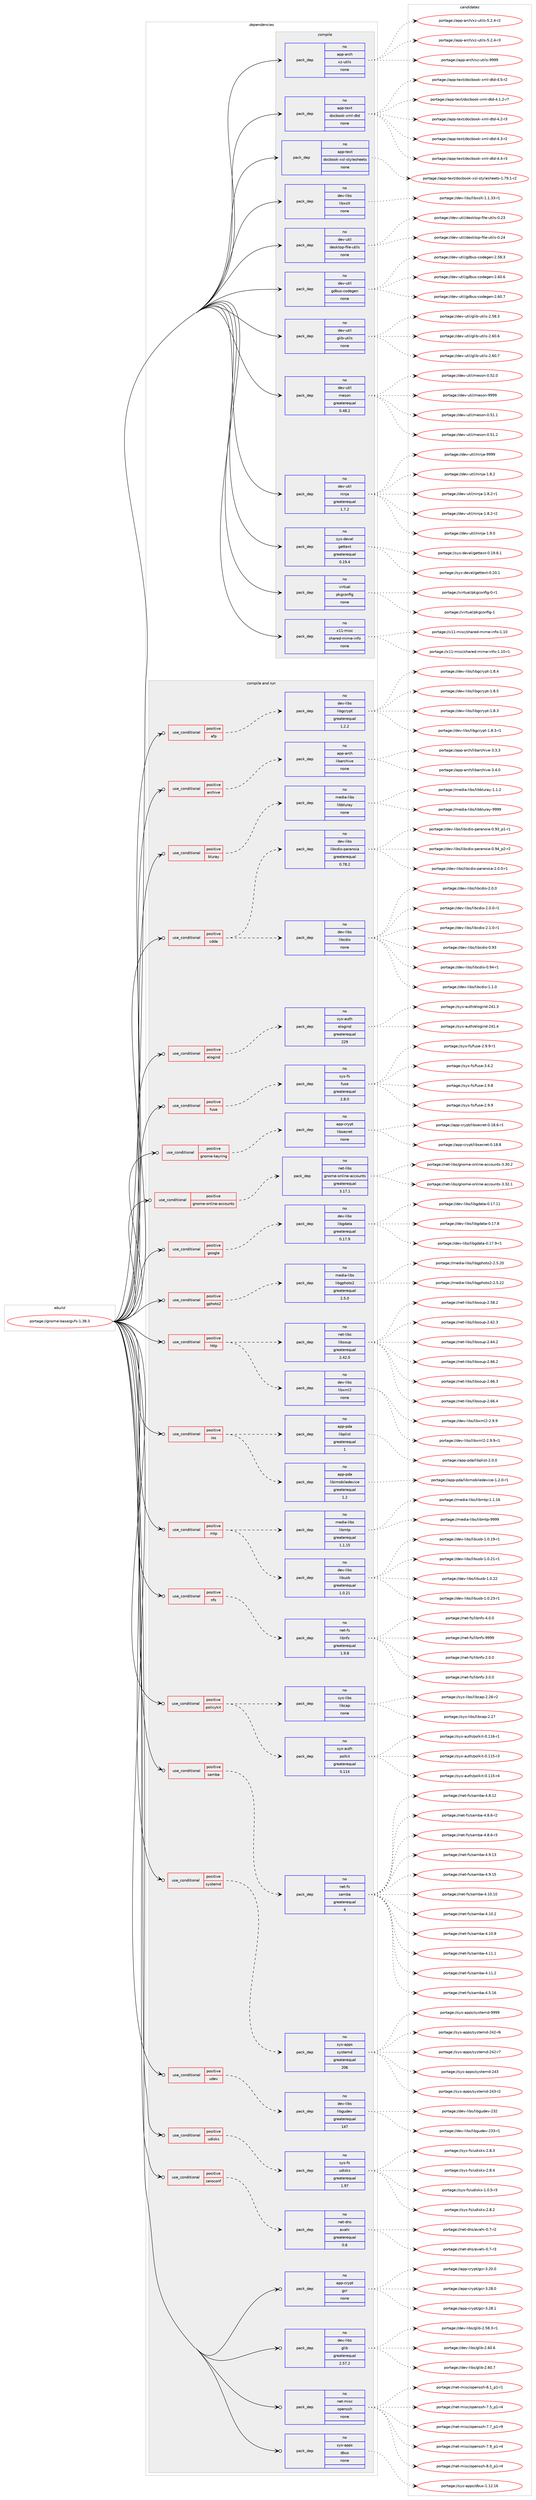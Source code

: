 digraph prolog {

# *************
# Graph options
# *************

newrank=true;
concentrate=true;
compound=true;
graph [rankdir=LR,fontname=Helvetica,fontsize=10,ranksep=1.5];#, ranksep=2.5, nodesep=0.2];
edge  [arrowhead=vee];
node  [fontname=Helvetica,fontsize=10];

# **********
# The ebuild
# **********

subgraph cluster_leftcol {
color=gray;
rank=same;
label=<<i>ebuild</i>>;
id [label="portage://gnome-base/gvfs-1.38.3", color=red, width=4, href="../gnome-base/gvfs-1.38.3.svg"];
}

# ****************
# The dependencies
# ****************

subgraph cluster_midcol {
color=gray;
label=<<i>dependencies</i>>;
subgraph cluster_compile {
fillcolor="#eeeeee";
style=filled;
label=<<i>compile</i>>;
subgraph pack201155 {
dependency279379 [label=<<TABLE BORDER="0" CELLBORDER="1" CELLSPACING="0" CELLPADDING="4" WIDTH="220"><TR><TD ROWSPAN="6" CELLPADDING="30">pack_dep</TD></TR><TR><TD WIDTH="110">no</TD></TR><TR><TD>app-arch</TD></TR><TR><TD>xz-utils</TD></TR><TR><TD>none</TD></TR><TR><TD></TD></TR></TABLE>>, shape=none, color=blue];
}
id:e -> dependency279379:w [weight=20,style="solid",arrowhead="vee"];
subgraph pack201156 {
dependency279380 [label=<<TABLE BORDER="0" CELLBORDER="1" CELLSPACING="0" CELLPADDING="4" WIDTH="220"><TR><TD ROWSPAN="6" CELLPADDING="30">pack_dep</TD></TR><TR><TD WIDTH="110">no</TD></TR><TR><TD>app-text</TD></TR><TR><TD>docbook-xml-dtd</TD></TR><TR><TD>none</TD></TR><TR><TD></TD></TR></TABLE>>, shape=none, color=blue];
}
id:e -> dependency279380:w [weight=20,style="solid",arrowhead="vee"];
subgraph pack201157 {
dependency279381 [label=<<TABLE BORDER="0" CELLBORDER="1" CELLSPACING="0" CELLPADDING="4" WIDTH="220"><TR><TD ROWSPAN="6" CELLPADDING="30">pack_dep</TD></TR><TR><TD WIDTH="110">no</TD></TR><TR><TD>app-text</TD></TR><TR><TD>docbook-xsl-stylesheets</TD></TR><TR><TD>none</TD></TR><TR><TD></TD></TR></TABLE>>, shape=none, color=blue];
}
id:e -> dependency279381:w [weight=20,style="solid",arrowhead="vee"];
subgraph pack201158 {
dependency279382 [label=<<TABLE BORDER="0" CELLBORDER="1" CELLSPACING="0" CELLPADDING="4" WIDTH="220"><TR><TD ROWSPAN="6" CELLPADDING="30">pack_dep</TD></TR><TR><TD WIDTH="110">no</TD></TR><TR><TD>dev-libs</TD></TR><TR><TD>libxslt</TD></TR><TR><TD>none</TD></TR><TR><TD></TD></TR></TABLE>>, shape=none, color=blue];
}
id:e -> dependency279382:w [weight=20,style="solid",arrowhead="vee"];
subgraph pack201159 {
dependency279383 [label=<<TABLE BORDER="0" CELLBORDER="1" CELLSPACING="0" CELLPADDING="4" WIDTH="220"><TR><TD ROWSPAN="6" CELLPADDING="30">pack_dep</TD></TR><TR><TD WIDTH="110">no</TD></TR><TR><TD>dev-util</TD></TR><TR><TD>desktop-file-utils</TD></TR><TR><TD>none</TD></TR><TR><TD></TD></TR></TABLE>>, shape=none, color=blue];
}
id:e -> dependency279383:w [weight=20,style="solid",arrowhead="vee"];
subgraph pack201160 {
dependency279384 [label=<<TABLE BORDER="0" CELLBORDER="1" CELLSPACING="0" CELLPADDING="4" WIDTH="220"><TR><TD ROWSPAN="6" CELLPADDING="30">pack_dep</TD></TR><TR><TD WIDTH="110">no</TD></TR><TR><TD>dev-util</TD></TR><TR><TD>gdbus-codegen</TD></TR><TR><TD>none</TD></TR><TR><TD></TD></TR></TABLE>>, shape=none, color=blue];
}
id:e -> dependency279384:w [weight=20,style="solid",arrowhead="vee"];
subgraph pack201161 {
dependency279385 [label=<<TABLE BORDER="0" CELLBORDER="1" CELLSPACING="0" CELLPADDING="4" WIDTH="220"><TR><TD ROWSPAN="6" CELLPADDING="30">pack_dep</TD></TR><TR><TD WIDTH="110">no</TD></TR><TR><TD>dev-util</TD></TR><TR><TD>glib-utils</TD></TR><TR><TD>none</TD></TR><TR><TD></TD></TR></TABLE>>, shape=none, color=blue];
}
id:e -> dependency279385:w [weight=20,style="solid",arrowhead="vee"];
subgraph pack201162 {
dependency279386 [label=<<TABLE BORDER="0" CELLBORDER="1" CELLSPACING="0" CELLPADDING="4" WIDTH="220"><TR><TD ROWSPAN="6" CELLPADDING="30">pack_dep</TD></TR><TR><TD WIDTH="110">no</TD></TR><TR><TD>dev-util</TD></TR><TR><TD>meson</TD></TR><TR><TD>greaterequal</TD></TR><TR><TD>0.48.2</TD></TR></TABLE>>, shape=none, color=blue];
}
id:e -> dependency279386:w [weight=20,style="solid",arrowhead="vee"];
subgraph pack201163 {
dependency279387 [label=<<TABLE BORDER="0" CELLBORDER="1" CELLSPACING="0" CELLPADDING="4" WIDTH="220"><TR><TD ROWSPAN="6" CELLPADDING="30">pack_dep</TD></TR><TR><TD WIDTH="110">no</TD></TR><TR><TD>dev-util</TD></TR><TR><TD>ninja</TD></TR><TR><TD>greaterequal</TD></TR><TR><TD>1.7.2</TD></TR></TABLE>>, shape=none, color=blue];
}
id:e -> dependency279387:w [weight=20,style="solid",arrowhead="vee"];
subgraph pack201164 {
dependency279388 [label=<<TABLE BORDER="0" CELLBORDER="1" CELLSPACING="0" CELLPADDING="4" WIDTH="220"><TR><TD ROWSPAN="6" CELLPADDING="30">pack_dep</TD></TR><TR><TD WIDTH="110">no</TD></TR><TR><TD>sys-devel</TD></TR><TR><TD>gettext</TD></TR><TR><TD>greaterequal</TD></TR><TR><TD>0.19.4</TD></TR></TABLE>>, shape=none, color=blue];
}
id:e -> dependency279388:w [weight=20,style="solid",arrowhead="vee"];
subgraph pack201165 {
dependency279389 [label=<<TABLE BORDER="0" CELLBORDER="1" CELLSPACING="0" CELLPADDING="4" WIDTH="220"><TR><TD ROWSPAN="6" CELLPADDING="30">pack_dep</TD></TR><TR><TD WIDTH="110">no</TD></TR><TR><TD>virtual</TD></TR><TR><TD>pkgconfig</TD></TR><TR><TD>none</TD></TR><TR><TD></TD></TR></TABLE>>, shape=none, color=blue];
}
id:e -> dependency279389:w [weight=20,style="solid",arrowhead="vee"];
subgraph pack201166 {
dependency279390 [label=<<TABLE BORDER="0" CELLBORDER="1" CELLSPACING="0" CELLPADDING="4" WIDTH="220"><TR><TD ROWSPAN="6" CELLPADDING="30">pack_dep</TD></TR><TR><TD WIDTH="110">no</TD></TR><TR><TD>x11-misc</TD></TR><TR><TD>shared-mime-info</TD></TR><TR><TD>none</TD></TR><TR><TD></TD></TR></TABLE>>, shape=none, color=blue];
}
id:e -> dependency279390:w [weight=20,style="solid",arrowhead="vee"];
}
subgraph cluster_compileandrun {
fillcolor="#eeeeee";
style=filled;
label=<<i>compile and run</i>>;
subgraph cond74148 {
dependency279391 [label=<<TABLE BORDER="0" CELLBORDER="1" CELLSPACING="0" CELLPADDING="4"><TR><TD ROWSPAN="3" CELLPADDING="10">use_conditional</TD></TR><TR><TD>positive</TD></TR><TR><TD>afp</TD></TR></TABLE>>, shape=none, color=red];
subgraph pack201167 {
dependency279392 [label=<<TABLE BORDER="0" CELLBORDER="1" CELLSPACING="0" CELLPADDING="4" WIDTH="220"><TR><TD ROWSPAN="6" CELLPADDING="30">pack_dep</TD></TR><TR><TD WIDTH="110">no</TD></TR><TR><TD>dev-libs</TD></TR><TR><TD>libgcrypt</TD></TR><TR><TD>greaterequal</TD></TR><TR><TD>1.2.2</TD></TR></TABLE>>, shape=none, color=blue];
}
dependency279391:e -> dependency279392:w [weight=20,style="dashed",arrowhead="vee"];
}
id:e -> dependency279391:w [weight=20,style="solid",arrowhead="odotvee"];
subgraph cond74149 {
dependency279393 [label=<<TABLE BORDER="0" CELLBORDER="1" CELLSPACING="0" CELLPADDING="4"><TR><TD ROWSPAN="3" CELLPADDING="10">use_conditional</TD></TR><TR><TD>positive</TD></TR><TR><TD>archive</TD></TR></TABLE>>, shape=none, color=red];
subgraph pack201168 {
dependency279394 [label=<<TABLE BORDER="0" CELLBORDER="1" CELLSPACING="0" CELLPADDING="4" WIDTH="220"><TR><TD ROWSPAN="6" CELLPADDING="30">pack_dep</TD></TR><TR><TD WIDTH="110">no</TD></TR><TR><TD>app-arch</TD></TR><TR><TD>libarchive</TD></TR><TR><TD>none</TD></TR><TR><TD></TD></TR></TABLE>>, shape=none, color=blue];
}
dependency279393:e -> dependency279394:w [weight=20,style="dashed",arrowhead="vee"];
}
id:e -> dependency279393:w [weight=20,style="solid",arrowhead="odotvee"];
subgraph cond74150 {
dependency279395 [label=<<TABLE BORDER="0" CELLBORDER="1" CELLSPACING="0" CELLPADDING="4"><TR><TD ROWSPAN="3" CELLPADDING="10">use_conditional</TD></TR><TR><TD>positive</TD></TR><TR><TD>bluray</TD></TR></TABLE>>, shape=none, color=red];
subgraph pack201169 {
dependency279396 [label=<<TABLE BORDER="0" CELLBORDER="1" CELLSPACING="0" CELLPADDING="4" WIDTH="220"><TR><TD ROWSPAN="6" CELLPADDING="30">pack_dep</TD></TR><TR><TD WIDTH="110">no</TD></TR><TR><TD>media-libs</TD></TR><TR><TD>libbluray</TD></TR><TR><TD>none</TD></TR><TR><TD></TD></TR></TABLE>>, shape=none, color=blue];
}
dependency279395:e -> dependency279396:w [weight=20,style="dashed",arrowhead="vee"];
}
id:e -> dependency279395:w [weight=20,style="solid",arrowhead="odotvee"];
subgraph cond74151 {
dependency279397 [label=<<TABLE BORDER="0" CELLBORDER="1" CELLSPACING="0" CELLPADDING="4"><TR><TD ROWSPAN="3" CELLPADDING="10">use_conditional</TD></TR><TR><TD>positive</TD></TR><TR><TD>cdda</TD></TR></TABLE>>, shape=none, color=red];
subgraph pack201170 {
dependency279398 [label=<<TABLE BORDER="0" CELLBORDER="1" CELLSPACING="0" CELLPADDING="4" WIDTH="220"><TR><TD ROWSPAN="6" CELLPADDING="30">pack_dep</TD></TR><TR><TD WIDTH="110">no</TD></TR><TR><TD>dev-libs</TD></TR><TR><TD>libcdio</TD></TR><TR><TD>none</TD></TR><TR><TD></TD></TR></TABLE>>, shape=none, color=blue];
}
dependency279397:e -> dependency279398:w [weight=20,style="dashed",arrowhead="vee"];
subgraph pack201171 {
dependency279399 [label=<<TABLE BORDER="0" CELLBORDER="1" CELLSPACING="0" CELLPADDING="4" WIDTH="220"><TR><TD ROWSPAN="6" CELLPADDING="30">pack_dep</TD></TR><TR><TD WIDTH="110">no</TD></TR><TR><TD>dev-libs</TD></TR><TR><TD>libcdio-paranoia</TD></TR><TR><TD>greaterequal</TD></TR><TR><TD>0.78.2</TD></TR></TABLE>>, shape=none, color=blue];
}
dependency279397:e -> dependency279399:w [weight=20,style="dashed",arrowhead="vee"];
}
id:e -> dependency279397:w [weight=20,style="solid",arrowhead="odotvee"];
subgraph cond74152 {
dependency279400 [label=<<TABLE BORDER="0" CELLBORDER="1" CELLSPACING="0" CELLPADDING="4"><TR><TD ROWSPAN="3" CELLPADDING="10">use_conditional</TD></TR><TR><TD>positive</TD></TR><TR><TD>elogind</TD></TR></TABLE>>, shape=none, color=red];
subgraph pack201172 {
dependency279401 [label=<<TABLE BORDER="0" CELLBORDER="1" CELLSPACING="0" CELLPADDING="4" WIDTH="220"><TR><TD ROWSPAN="6" CELLPADDING="30">pack_dep</TD></TR><TR><TD WIDTH="110">no</TD></TR><TR><TD>sys-auth</TD></TR><TR><TD>elogind</TD></TR><TR><TD>greaterequal</TD></TR><TR><TD>229</TD></TR></TABLE>>, shape=none, color=blue];
}
dependency279400:e -> dependency279401:w [weight=20,style="dashed",arrowhead="vee"];
}
id:e -> dependency279400:w [weight=20,style="solid",arrowhead="odotvee"];
subgraph cond74153 {
dependency279402 [label=<<TABLE BORDER="0" CELLBORDER="1" CELLSPACING="0" CELLPADDING="4"><TR><TD ROWSPAN="3" CELLPADDING="10">use_conditional</TD></TR><TR><TD>positive</TD></TR><TR><TD>fuse</TD></TR></TABLE>>, shape=none, color=red];
subgraph pack201173 {
dependency279403 [label=<<TABLE BORDER="0" CELLBORDER="1" CELLSPACING="0" CELLPADDING="4" WIDTH="220"><TR><TD ROWSPAN="6" CELLPADDING="30">pack_dep</TD></TR><TR><TD WIDTH="110">no</TD></TR><TR><TD>sys-fs</TD></TR><TR><TD>fuse</TD></TR><TR><TD>greaterequal</TD></TR><TR><TD>2.8.0</TD></TR></TABLE>>, shape=none, color=blue];
}
dependency279402:e -> dependency279403:w [weight=20,style="dashed",arrowhead="vee"];
}
id:e -> dependency279402:w [weight=20,style="solid",arrowhead="odotvee"];
subgraph cond74154 {
dependency279404 [label=<<TABLE BORDER="0" CELLBORDER="1" CELLSPACING="0" CELLPADDING="4"><TR><TD ROWSPAN="3" CELLPADDING="10">use_conditional</TD></TR><TR><TD>positive</TD></TR><TR><TD>gnome-keyring</TD></TR></TABLE>>, shape=none, color=red];
subgraph pack201174 {
dependency279405 [label=<<TABLE BORDER="0" CELLBORDER="1" CELLSPACING="0" CELLPADDING="4" WIDTH="220"><TR><TD ROWSPAN="6" CELLPADDING="30">pack_dep</TD></TR><TR><TD WIDTH="110">no</TD></TR><TR><TD>app-crypt</TD></TR><TR><TD>libsecret</TD></TR><TR><TD>none</TD></TR><TR><TD></TD></TR></TABLE>>, shape=none, color=blue];
}
dependency279404:e -> dependency279405:w [weight=20,style="dashed",arrowhead="vee"];
}
id:e -> dependency279404:w [weight=20,style="solid",arrowhead="odotvee"];
subgraph cond74155 {
dependency279406 [label=<<TABLE BORDER="0" CELLBORDER="1" CELLSPACING="0" CELLPADDING="4"><TR><TD ROWSPAN="3" CELLPADDING="10">use_conditional</TD></TR><TR><TD>positive</TD></TR><TR><TD>gnome-online-accounts</TD></TR></TABLE>>, shape=none, color=red];
subgraph pack201175 {
dependency279407 [label=<<TABLE BORDER="0" CELLBORDER="1" CELLSPACING="0" CELLPADDING="4" WIDTH="220"><TR><TD ROWSPAN="6" CELLPADDING="30">pack_dep</TD></TR><TR><TD WIDTH="110">no</TD></TR><TR><TD>net-libs</TD></TR><TR><TD>gnome-online-accounts</TD></TR><TR><TD>greaterequal</TD></TR><TR><TD>3.17.1</TD></TR></TABLE>>, shape=none, color=blue];
}
dependency279406:e -> dependency279407:w [weight=20,style="dashed",arrowhead="vee"];
}
id:e -> dependency279406:w [weight=20,style="solid",arrowhead="odotvee"];
subgraph cond74156 {
dependency279408 [label=<<TABLE BORDER="0" CELLBORDER="1" CELLSPACING="0" CELLPADDING="4"><TR><TD ROWSPAN="3" CELLPADDING="10">use_conditional</TD></TR><TR><TD>positive</TD></TR><TR><TD>google</TD></TR></TABLE>>, shape=none, color=red];
subgraph pack201176 {
dependency279409 [label=<<TABLE BORDER="0" CELLBORDER="1" CELLSPACING="0" CELLPADDING="4" WIDTH="220"><TR><TD ROWSPAN="6" CELLPADDING="30">pack_dep</TD></TR><TR><TD WIDTH="110">no</TD></TR><TR><TD>dev-libs</TD></TR><TR><TD>libgdata</TD></TR><TR><TD>greaterequal</TD></TR><TR><TD>0.17.9</TD></TR></TABLE>>, shape=none, color=blue];
}
dependency279408:e -> dependency279409:w [weight=20,style="dashed",arrowhead="vee"];
}
id:e -> dependency279408:w [weight=20,style="solid",arrowhead="odotvee"];
subgraph cond74157 {
dependency279410 [label=<<TABLE BORDER="0" CELLBORDER="1" CELLSPACING="0" CELLPADDING="4"><TR><TD ROWSPAN="3" CELLPADDING="10">use_conditional</TD></TR><TR><TD>positive</TD></TR><TR><TD>gphoto2</TD></TR></TABLE>>, shape=none, color=red];
subgraph pack201177 {
dependency279411 [label=<<TABLE BORDER="0" CELLBORDER="1" CELLSPACING="0" CELLPADDING="4" WIDTH="220"><TR><TD ROWSPAN="6" CELLPADDING="30">pack_dep</TD></TR><TR><TD WIDTH="110">no</TD></TR><TR><TD>media-libs</TD></TR><TR><TD>libgphoto2</TD></TR><TR><TD>greaterequal</TD></TR><TR><TD>2.5.0</TD></TR></TABLE>>, shape=none, color=blue];
}
dependency279410:e -> dependency279411:w [weight=20,style="dashed",arrowhead="vee"];
}
id:e -> dependency279410:w [weight=20,style="solid",arrowhead="odotvee"];
subgraph cond74158 {
dependency279412 [label=<<TABLE BORDER="0" CELLBORDER="1" CELLSPACING="0" CELLPADDING="4"><TR><TD ROWSPAN="3" CELLPADDING="10">use_conditional</TD></TR><TR><TD>positive</TD></TR><TR><TD>http</TD></TR></TABLE>>, shape=none, color=red];
subgraph pack201178 {
dependency279413 [label=<<TABLE BORDER="0" CELLBORDER="1" CELLSPACING="0" CELLPADDING="4" WIDTH="220"><TR><TD ROWSPAN="6" CELLPADDING="30">pack_dep</TD></TR><TR><TD WIDTH="110">no</TD></TR><TR><TD>dev-libs</TD></TR><TR><TD>libxml2</TD></TR><TR><TD>none</TD></TR><TR><TD></TD></TR></TABLE>>, shape=none, color=blue];
}
dependency279412:e -> dependency279413:w [weight=20,style="dashed",arrowhead="vee"];
subgraph pack201179 {
dependency279414 [label=<<TABLE BORDER="0" CELLBORDER="1" CELLSPACING="0" CELLPADDING="4" WIDTH="220"><TR><TD ROWSPAN="6" CELLPADDING="30">pack_dep</TD></TR><TR><TD WIDTH="110">no</TD></TR><TR><TD>net-libs</TD></TR><TR><TD>libsoup</TD></TR><TR><TD>greaterequal</TD></TR><TR><TD>2.42.0</TD></TR></TABLE>>, shape=none, color=blue];
}
dependency279412:e -> dependency279414:w [weight=20,style="dashed",arrowhead="vee"];
}
id:e -> dependency279412:w [weight=20,style="solid",arrowhead="odotvee"];
subgraph cond74159 {
dependency279415 [label=<<TABLE BORDER="0" CELLBORDER="1" CELLSPACING="0" CELLPADDING="4"><TR><TD ROWSPAN="3" CELLPADDING="10">use_conditional</TD></TR><TR><TD>positive</TD></TR><TR><TD>ios</TD></TR></TABLE>>, shape=none, color=red];
subgraph pack201180 {
dependency279416 [label=<<TABLE BORDER="0" CELLBORDER="1" CELLSPACING="0" CELLPADDING="4" WIDTH="220"><TR><TD ROWSPAN="6" CELLPADDING="30">pack_dep</TD></TR><TR><TD WIDTH="110">no</TD></TR><TR><TD>app-pda</TD></TR><TR><TD>libimobiledevice</TD></TR><TR><TD>greaterequal</TD></TR><TR><TD>1.2</TD></TR></TABLE>>, shape=none, color=blue];
}
dependency279415:e -> dependency279416:w [weight=20,style="dashed",arrowhead="vee"];
subgraph pack201181 {
dependency279417 [label=<<TABLE BORDER="0" CELLBORDER="1" CELLSPACING="0" CELLPADDING="4" WIDTH="220"><TR><TD ROWSPAN="6" CELLPADDING="30">pack_dep</TD></TR><TR><TD WIDTH="110">no</TD></TR><TR><TD>app-pda</TD></TR><TR><TD>libplist</TD></TR><TR><TD>greaterequal</TD></TR><TR><TD>1</TD></TR></TABLE>>, shape=none, color=blue];
}
dependency279415:e -> dependency279417:w [weight=20,style="dashed",arrowhead="vee"];
}
id:e -> dependency279415:w [weight=20,style="solid",arrowhead="odotvee"];
subgraph cond74160 {
dependency279418 [label=<<TABLE BORDER="0" CELLBORDER="1" CELLSPACING="0" CELLPADDING="4"><TR><TD ROWSPAN="3" CELLPADDING="10">use_conditional</TD></TR><TR><TD>positive</TD></TR><TR><TD>mtp</TD></TR></TABLE>>, shape=none, color=red];
subgraph pack201182 {
dependency279419 [label=<<TABLE BORDER="0" CELLBORDER="1" CELLSPACING="0" CELLPADDING="4" WIDTH="220"><TR><TD ROWSPAN="6" CELLPADDING="30">pack_dep</TD></TR><TR><TD WIDTH="110">no</TD></TR><TR><TD>dev-libs</TD></TR><TR><TD>libusb</TD></TR><TR><TD>greaterequal</TD></TR><TR><TD>1.0.21</TD></TR></TABLE>>, shape=none, color=blue];
}
dependency279418:e -> dependency279419:w [weight=20,style="dashed",arrowhead="vee"];
subgraph pack201183 {
dependency279420 [label=<<TABLE BORDER="0" CELLBORDER="1" CELLSPACING="0" CELLPADDING="4" WIDTH="220"><TR><TD ROWSPAN="6" CELLPADDING="30">pack_dep</TD></TR><TR><TD WIDTH="110">no</TD></TR><TR><TD>media-libs</TD></TR><TR><TD>libmtp</TD></TR><TR><TD>greaterequal</TD></TR><TR><TD>1.1.15</TD></TR></TABLE>>, shape=none, color=blue];
}
dependency279418:e -> dependency279420:w [weight=20,style="dashed",arrowhead="vee"];
}
id:e -> dependency279418:w [weight=20,style="solid",arrowhead="odotvee"];
subgraph cond74161 {
dependency279421 [label=<<TABLE BORDER="0" CELLBORDER="1" CELLSPACING="0" CELLPADDING="4"><TR><TD ROWSPAN="3" CELLPADDING="10">use_conditional</TD></TR><TR><TD>positive</TD></TR><TR><TD>nfs</TD></TR></TABLE>>, shape=none, color=red];
subgraph pack201184 {
dependency279422 [label=<<TABLE BORDER="0" CELLBORDER="1" CELLSPACING="0" CELLPADDING="4" WIDTH="220"><TR><TD ROWSPAN="6" CELLPADDING="30">pack_dep</TD></TR><TR><TD WIDTH="110">no</TD></TR><TR><TD>net-fs</TD></TR><TR><TD>libnfs</TD></TR><TR><TD>greaterequal</TD></TR><TR><TD>1.9.8</TD></TR></TABLE>>, shape=none, color=blue];
}
dependency279421:e -> dependency279422:w [weight=20,style="dashed",arrowhead="vee"];
}
id:e -> dependency279421:w [weight=20,style="solid",arrowhead="odotvee"];
subgraph cond74162 {
dependency279423 [label=<<TABLE BORDER="0" CELLBORDER="1" CELLSPACING="0" CELLPADDING="4"><TR><TD ROWSPAN="3" CELLPADDING="10">use_conditional</TD></TR><TR><TD>positive</TD></TR><TR><TD>policykit</TD></TR></TABLE>>, shape=none, color=red];
subgraph pack201185 {
dependency279424 [label=<<TABLE BORDER="0" CELLBORDER="1" CELLSPACING="0" CELLPADDING="4" WIDTH="220"><TR><TD ROWSPAN="6" CELLPADDING="30">pack_dep</TD></TR><TR><TD WIDTH="110">no</TD></TR><TR><TD>sys-auth</TD></TR><TR><TD>polkit</TD></TR><TR><TD>greaterequal</TD></TR><TR><TD>0.114</TD></TR></TABLE>>, shape=none, color=blue];
}
dependency279423:e -> dependency279424:w [weight=20,style="dashed",arrowhead="vee"];
subgraph pack201186 {
dependency279425 [label=<<TABLE BORDER="0" CELLBORDER="1" CELLSPACING="0" CELLPADDING="4" WIDTH="220"><TR><TD ROWSPAN="6" CELLPADDING="30">pack_dep</TD></TR><TR><TD WIDTH="110">no</TD></TR><TR><TD>sys-libs</TD></TR><TR><TD>libcap</TD></TR><TR><TD>none</TD></TR><TR><TD></TD></TR></TABLE>>, shape=none, color=blue];
}
dependency279423:e -> dependency279425:w [weight=20,style="dashed",arrowhead="vee"];
}
id:e -> dependency279423:w [weight=20,style="solid",arrowhead="odotvee"];
subgraph cond74163 {
dependency279426 [label=<<TABLE BORDER="0" CELLBORDER="1" CELLSPACING="0" CELLPADDING="4"><TR><TD ROWSPAN="3" CELLPADDING="10">use_conditional</TD></TR><TR><TD>positive</TD></TR><TR><TD>samba</TD></TR></TABLE>>, shape=none, color=red];
subgraph pack201187 {
dependency279427 [label=<<TABLE BORDER="0" CELLBORDER="1" CELLSPACING="0" CELLPADDING="4" WIDTH="220"><TR><TD ROWSPAN="6" CELLPADDING="30">pack_dep</TD></TR><TR><TD WIDTH="110">no</TD></TR><TR><TD>net-fs</TD></TR><TR><TD>samba</TD></TR><TR><TD>greaterequal</TD></TR><TR><TD>4</TD></TR></TABLE>>, shape=none, color=blue];
}
dependency279426:e -> dependency279427:w [weight=20,style="dashed",arrowhead="vee"];
}
id:e -> dependency279426:w [weight=20,style="solid",arrowhead="odotvee"];
subgraph cond74164 {
dependency279428 [label=<<TABLE BORDER="0" CELLBORDER="1" CELLSPACING="0" CELLPADDING="4"><TR><TD ROWSPAN="3" CELLPADDING="10">use_conditional</TD></TR><TR><TD>positive</TD></TR><TR><TD>systemd</TD></TR></TABLE>>, shape=none, color=red];
subgraph pack201188 {
dependency279429 [label=<<TABLE BORDER="0" CELLBORDER="1" CELLSPACING="0" CELLPADDING="4" WIDTH="220"><TR><TD ROWSPAN="6" CELLPADDING="30">pack_dep</TD></TR><TR><TD WIDTH="110">no</TD></TR><TR><TD>sys-apps</TD></TR><TR><TD>systemd</TD></TR><TR><TD>greaterequal</TD></TR><TR><TD>206</TD></TR></TABLE>>, shape=none, color=blue];
}
dependency279428:e -> dependency279429:w [weight=20,style="dashed",arrowhead="vee"];
}
id:e -> dependency279428:w [weight=20,style="solid",arrowhead="odotvee"];
subgraph cond74165 {
dependency279430 [label=<<TABLE BORDER="0" CELLBORDER="1" CELLSPACING="0" CELLPADDING="4"><TR><TD ROWSPAN="3" CELLPADDING="10">use_conditional</TD></TR><TR><TD>positive</TD></TR><TR><TD>udev</TD></TR></TABLE>>, shape=none, color=red];
subgraph pack201189 {
dependency279431 [label=<<TABLE BORDER="0" CELLBORDER="1" CELLSPACING="0" CELLPADDING="4" WIDTH="220"><TR><TD ROWSPAN="6" CELLPADDING="30">pack_dep</TD></TR><TR><TD WIDTH="110">no</TD></TR><TR><TD>dev-libs</TD></TR><TR><TD>libgudev</TD></TR><TR><TD>greaterequal</TD></TR><TR><TD>147</TD></TR></TABLE>>, shape=none, color=blue];
}
dependency279430:e -> dependency279431:w [weight=20,style="dashed",arrowhead="vee"];
}
id:e -> dependency279430:w [weight=20,style="solid",arrowhead="odotvee"];
subgraph cond74166 {
dependency279432 [label=<<TABLE BORDER="0" CELLBORDER="1" CELLSPACING="0" CELLPADDING="4"><TR><TD ROWSPAN="3" CELLPADDING="10">use_conditional</TD></TR><TR><TD>positive</TD></TR><TR><TD>udisks</TD></TR></TABLE>>, shape=none, color=red];
subgraph pack201190 {
dependency279433 [label=<<TABLE BORDER="0" CELLBORDER="1" CELLSPACING="0" CELLPADDING="4" WIDTH="220"><TR><TD ROWSPAN="6" CELLPADDING="30">pack_dep</TD></TR><TR><TD WIDTH="110">no</TD></TR><TR><TD>sys-fs</TD></TR><TR><TD>udisks</TD></TR><TR><TD>greaterequal</TD></TR><TR><TD>1.97</TD></TR></TABLE>>, shape=none, color=blue];
}
dependency279432:e -> dependency279433:w [weight=20,style="dashed",arrowhead="vee"];
}
id:e -> dependency279432:w [weight=20,style="solid",arrowhead="odotvee"];
subgraph cond74167 {
dependency279434 [label=<<TABLE BORDER="0" CELLBORDER="1" CELLSPACING="0" CELLPADDING="4"><TR><TD ROWSPAN="3" CELLPADDING="10">use_conditional</TD></TR><TR><TD>positive</TD></TR><TR><TD>zeroconf</TD></TR></TABLE>>, shape=none, color=red];
subgraph pack201191 {
dependency279435 [label=<<TABLE BORDER="0" CELLBORDER="1" CELLSPACING="0" CELLPADDING="4" WIDTH="220"><TR><TD ROWSPAN="6" CELLPADDING="30">pack_dep</TD></TR><TR><TD WIDTH="110">no</TD></TR><TR><TD>net-dns</TD></TR><TR><TD>avahi</TD></TR><TR><TD>greaterequal</TD></TR><TR><TD>0.6</TD></TR></TABLE>>, shape=none, color=blue];
}
dependency279434:e -> dependency279435:w [weight=20,style="dashed",arrowhead="vee"];
}
id:e -> dependency279434:w [weight=20,style="solid",arrowhead="odotvee"];
subgraph pack201192 {
dependency279436 [label=<<TABLE BORDER="0" CELLBORDER="1" CELLSPACING="0" CELLPADDING="4" WIDTH="220"><TR><TD ROWSPAN="6" CELLPADDING="30">pack_dep</TD></TR><TR><TD WIDTH="110">no</TD></TR><TR><TD>app-crypt</TD></TR><TR><TD>gcr</TD></TR><TR><TD>none</TD></TR><TR><TD></TD></TR></TABLE>>, shape=none, color=blue];
}
id:e -> dependency279436:w [weight=20,style="solid",arrowhead="odotvee"];
subgraph pack201193 {
dependency279437 [label=<<TABLE BORDER="0" CELLBORDER="1" CELLSPACING="0" CELLPADDING="4" WIDTH="220"><TR><TD ROWSPAN="6" CELLPADDING="30">pack_dep</TD></TR><TR><TD WIDTH="110">no</TD></TR><TR><TD>dev-libs</TD></TR><TR><TD>glib</TD></TR><TR><TD>greaterequal</TD></TR><TR><TD>2.57.2</TD></TR></TABLE>>, shape=none, color=blue];
}
id:e -> dependency279437:w [weight=20,style="solid",arrowhead="odotvee"];
subgraph pack201194 {
dependency279438 [label=<<TABLE BORDER="0" CELLBORDER="1" CELLSPACING="0" CELLPADDING="4" WIDTH="220"><TR><TD ROWSPAN="6" CELLPADDING="30">pack_dep</TD></TR><TR><TD WIDTH="110">no</TD></TR><TR><TD>net-misc</TD></TR><TR><TD>openssh</TD></TR><TR><TD>none</TD></TR><TR><TD></TD></TR></TABLE>>, shape=none, color=blue];
}
id:e -> dependency279438:w [weight=20,style="solid",arrowhead="odotvee"];
subgraph pack201195 {
dependency279439 [label=<<TABLE BORDER="0" CELLBORDER="1" CELLSPACING="0" CELLPADDING="4" WIDTH="220"><TR><TD ROWSPAN="6" CELLPADDING="30">pack_dep</TD></TR><TR><TD WIDTH="110">no</TD></TR><TR><TD>sys-apps</TD></TR><TR><TD>dbus</TD></TR><TR><TD>none</TD></TR><TR><TD></TD></TR></TABLE>>, shape=none, color=blue];
}
id:e -> dependency279439:w [weight=20,style="solid",arrowhead="odotvee"];
}
subgraph cluster_run {
fillcolor="#eeeeee";
style=filled;
label=<<i>run</i>>;
}
}

# **************
# The candidates
# **************

subgraph cluster_choices {
rank=same;
color=gray;
label=<<i>candidates</i>>;

subgraph choice201155 {
color=black;
nodesep=1;
choiceportage9711211245971149910447120122451171161051081154553465046524511450 [label="portage://app-arch/xz-utils-5.2.4-r2", color=red, width=4,href="../app-arch/xz-utils-5.2.4-r2.svg"];
choiceportage9711211245971149910447120122451171161051081154553465046524511451 [label="portage://app-arch/xz-utils-5.2.4-r3", color=red, width=4,href="../app-arch/xz-utils-5.2.4-r3.svg"];
choiceportage9711211245971149910447120122451171161051081154557575757 [label="portage://app-arch/xz-utils-9999", color=red, width=4,href="../app-arch/xz-utils-9999.svg"];
dependency279379:e -> choiceportage9711211245971149910447120122451171161051081154553465046524511450:w [style=dotted,weight="100"];
dependency279379:e -> choiceportage9711211245971149910447120122451171161051081154553465046524511451:w [style=dotted,weight="100"];
dependency279379:e -> choiceportage9711211245971149910447120122451171161051081154557575757:w [style=dotted,weight="100"];
}
subgraph choice201156 {
color=black;
nodesep=1;
choiceportage971121124511610112011647100111999811111110745120109108451001161004552464946504511455 [label="portage://app-text/docbook-xml-dtd-4.1.2-r7", color=red, width=4,href="../app-text/docbook-xml-dtd-4.1.2-r7.svg"];
choiceportage97112112451161011201164710011199981111111074512010910845100116100455246504511451 [label="portage://app-text/docbook-xml-dtd-4.2-r3", color=red, width=4,href="../app-text/docbook-xml-dtd-4.2-r3.svg"];
choiceportage97112112451161011201164710011199981111111074512010910845100116100455246514511450 [label="portage://app-text/docbook-xml-dtd-4.3-r2", color=red, width=4,href="../app-text/docbook-xml-dtd-4.3-r2.svg"];
choiceportage97112112451161011201164710011199981111111074512010910845100116100455246524511451 [label="portage://app-text/docbook-xml-dtd-4.4-r3", color=red, width=4,href="../app-text/docbook-xml-dtd-4.4-r3.svg"];
choiceportage97112112451161011201164710011199981111111074512010910845100116100455246534511450 [label="portage://app-text/docbook-xml-dtd-4.5-r2", color=red, width=4,href="../app-text/docbook-xml-dtd-4.5-r2.svg"];
dependency279380:e -> choiceportage971121124511610112011647100111999811111110745120109108451001161004552464946504511455:w [style=dotted,weight="100"];
dependency279380:e -> choiceportage97112112451161011201164710011199981111111074512010910845100116100455246504511451:w [style=dotted,weight="100"];
dependency279380:e -> choiceportage97112112451161011201164710011199981111111074512010910845100116100455246514511450:w [style=dotted,weight="100"];
dependency279380:e -> choiceportage97112112451161011201164710011199981111111074512010910845100116100455246524511451:w [style=dotted,weight="100"];
dependency279380:e -> choiceportage97112112451161011201164710011199981111111074512010910845100116100455246534511450:w [style=dotted,weight="100"];
}
subgraph choice201157 {
color=black;
nodesep=1;
choiceportage97112112451161011201164710011199981111111074512011510845115116121108101115104101101116115454946555746494511450 [label="portage://app-text/docbook-xsl-stylesheets-1.79.1-r2", color=red, width=4,href="../app-text/docbook-xsl-stylesheets-1.79.1-r2.svg"];
dependency279381:e -> choiceportage97112112451161011201164710011199981111111074512011510845115116121108101115104101101116115454946555746494511450:w [style=dotted,weight="100"];
}
subgraph choice201158 {
color=black;
nodesep=1;
choiceportage10010111845108105981154710810598120115108116454946494651514511449 [label="portage://dev-libs/libxslt-1.1.33-r1", color=red, width=4,href="../dev-libs/libxslt-1.1.33-r1.svg"];
dependency279382:e -> choiceportage10010111845108105981154710810598120115108116454946494651514511449:w [style=dotted,weight="100"];
}
subgraph choice201159 {
color=black;
nodesep=1;
choiceportage100101118451171161051084710010111510711611111245102105108101451171161051081154548465051 [label="portage://dev-util/desktop-file-utils-0.23", color=red, width=4,href="../dev-util/desktop-file-utils-0.23.svg"];
choiceportage100101118451171161051084710010111510711611111245102105108101451171161051081154548465052 [label="portage://dev-util/desktop-file-utils-0.24", color=red, width=4,href="../dev-util/desktop-file-utils-0.24.svg"];
dependency279383:e -> choiceportage100101118451171161051084710010111510711611111245102105108101451171161051081154548465051:w [style=dotted,weight="100"];
dependency279383:e -> choiceportage100101118451171161051084710010111510711611111245102105108101451171161051081154548465052:w [style=dotted,weight="100"];
}
subgraph choice201160 {
color=black;
nodesep=1;
choiceportage100101118451171161051084710310098117115459911110010110310111045504653564651 [label="portage://dev-util/gdbus-codegen-2.58.3", color=red, width=4,href="../dev-util/gdbus-codegen-2.58.3.svg"];
choiceportage100101118451171161051084710310098117115459911110010110310111045504654484654 [label="portage://dev-util/gdbus-codegen-2.60.6", color=red, width=4,href="../dev-util/gdbus-codegen-2.60.6.svg"];
choiceportage100101118451171161051084710310098117115459911110010110310111045504654484655 [label="portage://dev-util/gdbus-codegen-2.60.7", color=red, width=4,href="../dev-util/gdbus-codegen-2.60.7.svg"];
dependency279384:e -> choiceportage100101118451171161051084710310098117115459911110010110310111045504653564651:w [style=dotted,weight="100"];
dependency279384:e -> choiceportage100101118451171161051084710310098117115459911110010110310111045504654484654:w [style=dotted,weight="100"];
dependency279384:e -> choiceportage100101118451171161051084710310098117115459911110010110310111045504654484655:w [style=dotted,weight="100"];
}
subgraph choice201161 {
color=black;
nodesep=1;
choiceportage1001011184511711610510847103108105984511711610510811545504653564651 [label="portage://dev-util/glib-utils-2.58.3", color=red, width=4,href="../dev-util/glib-utils-2.58.3.svg"];
choiceportage1001011184511711610510847103108105984511711610510811545504654484654 [label="portage://dev-util/glib-utils-2.60.6", color=red, width=4,href="../dev-util/glib-utils-2.60.6.svg"];
choiceportage1001011184511711610510847103108105984511711610510811545504654484655 [label="portage://dev-util/glib-utils-2.60.7", color=red, width=4,href="../dev-util/glib-utils-2.60.7.svg"];
dependency279385:e -> choiceportage1001011184511711610510847103108105984511711610510811545504653564651:w [style=dotted,weight="100"];
dependency279385:e -> choiceportage1001011184511711610510847103108105984511711610510811545504654484654:w [style=dotted,weight="100"];
dependency279385:e -> choiceportage1001011184511711610510847103108105984511711610510811545504654484655:w [style=dotted,weight="100"];
}
subgraph choice201162 {
color=black;
nodesep=1;
choiceportage100101118451171161051084710910111511111045484653494649 [label="portage://dev-util/meson-0.51.1", color=red, width=4,href="../dev-util/meson-0.51.1.svg"];
choiceportage100101118451171161051084710910111511111045484653494650 [label="portage://dev-util/meson-0.51.2", color=red, width=4,href="../dev-util/meson-0.51.2.svg"];
choiceportage100101118451171161051084710910111511111045484653504648 [label="portage://dev-util/meson-0.52.0", color=red, width=4,href="../dev-util/meson-0.52.0.svg"];
choiceportage10010111845117116105108471091011151111104557575757 [label="portage://dev-util/meson-9999", color=red, width=4,href="../dev-util/meson-9999.svg"];
dependency279386:e -> choiceportage100101118451171161051084710910111511111045484653494649:w [style=dotted,weight="100"];
dependency279386:e -> choiceportage100101118451171161051084710910111511111045484653494650:w [style=dotted,weight="100"];
dependency279386:e -> choiceportage100101118451171161051084710910111511111045484653504648:w [style=dotted,weight="100"];
dependency279386:e -> choiceportage10010111845117116105108471091011151111104557575757:w [style=dotted,weight="100"];
}
subgraph choice201163 {
color=black;
nodesep=1;
choiceportage100101118451171161051084711010511010697454946564650 [label="portage://dev-util/ninja-1.8.2", color=red, width=4,href="../dev-util/ninja-1.8.2.svg"];
choiceportage1001011184511711610510847110105110106974549465646504511449 [label="portage://dev-util/ninja-1.8.2-r1", color=red, width=4,href="../dev-util/ninja-1.8.2-r1.svg"];
choiceportage1001011184511711610510847110105110106974549465646504511450 [label="portage://dev-util/ninja-1.8.2-r2", color=red, width=4,href="../dev-util/ninja-1.8.2-r2.svg"];
choiceportage100101118451171161051084711010511010697454946574648 [label="portage://dev-util/ninja-1.9.0", color=red, width=4,href="../dev-util/ninja-1.9.0.svg"];
choiceportage1001011184511711610510847110105110106974557575757 [label="portage://dev-util/ninja-9999", color=red, width=4,href="../dev-util/ninja-9999.svg"];
dependency279387:e -> choiceportage100101118451171161051084711010511010697454946564650:w [style=dotted,weight="100"];
dependency279387:e -> choiceportage1001011184511711610510847110105110106974549465646504511449:w [style=dotted,weight="100"];
dependency279387:e -> choiceportage1001011184511711610510847110105110106974549465646504511450:w [style=dotted,weight="100"];
dependency279387:e -> choiceportage100101118451171161051084711010511010697454946574648:w [style=dotted,weight="100"];
dependency279387:e -> choiceportage1001011184511711610510847110105110106974557575757:w [style=dotted,weight="100"];
}
subgraph choice201164 {
color=black;
nodesep=1;
choiceportage1151211154510010111810110847103101116116101120116454846495746564649 [label="portage://sys-devel/gettext-0.19.8.1", color=red, width=4,href="../sys-devel/gettext-0.19.8.1.svg"];
choiceportage115121115451001011181011084710310111611610112011645484650484649 [label="portage://sys-devel/gettext-0.20.1", color=red, width=4,href="../sys-devel/gettext-0.20.1.svg"];
dependency279388:e -> choiceportage1151211154510010111810110847103101116116101120116454846495746564649:w [style=dotted,weight="100"];
dependency279388:e -> choiceportage115121115451001011181011084710310111611610112011645484650484649:w [style=dotted,weight="100"];
}
subgraph choice201165 {
color=black;
nodesep=1;
choiceportage11810511411611797108471121071039911111010210510345484511449 [label="portage://virtual/pkgconfig-0-r1", color=red, width=4,href="../virtual/pkgconfig-0-r1.svg"];
choiceportage1181051141161179710847112107103991111101021051034549 [label="portage://virtual/pkgconfig-1", color=red, width=4,href="../virtual/pkgconfig-1.svg"];
dependency279389:e -> choiceportage11810511411611797108471121071039911111010210510345484511449:w [style=dotted,weight="100"];
dependency279389:e -> choiceportage1181051141161179710847112107103991111101021051034549:w [style=dotted,weight="100"];
}
subgraph choice201166 {
color=black;
nodesep=1;
choiceportage12049494510910511599471151049711410110045109105109101451051101021114549464948 [label="portage://x11-misc/shared-mime-info-1.10", color=red, width=4,href="../x11-misc/shared-mime-info-1.10.svg"];
choiceportage120494945109105115994711510497114101100451091051091014510511010211145494649484511449 [label="portage://x11-misc/shared-mime-info-1.10-r1", color=red, width=4,href="../x11-misc/shared-mime-info-1.10-r1.svg"];
dependency279390:e -> choiceportage12049494510910511599471151049711410110045109105109101451051101021114549464948:w [style=dotted,weight="100"];
dependency279390:e -> choiceportage120494945109105115994711510497114101100451091051091014510511010211145494649484511449:w [style=dotted,weight="100"];
}
subgraph choice201167 {
color=black;
nodesep=1;
choiceportage1001011184510810598115471081059810399114121112116454946564651 [label="portage://dev-libs/libgcrypt-1.8.3", color=red, width=4,href="../dev-libs/libgcrypt-1.8.3.svg"];
choiceportage10010111845108105981154710810598103991141211121164549465646514511449 [label="portage://dev-libs/libgcrypt-1.8.3-r1", color=red, width=4,href="../dev-libs/libgcrypt-1.8.3-r1.svg"];
choiceportage1001011184510810598115471081059810399114121112116454946564652 [label="portage://dev-libs/libgcrypt-1.8.4", color=red, width=4,href="../dev-libs/libgcrypt-1.8.4.svg"];
choiceportage1001011184510810598115471081059810399114121112116454946564653 [label="portage://dev-libs/libgcrypt-1.8.5", color=red, width=4,href="../dev-libs/libgcrypt-1.8.5.svg"];
dependency279392:e -> choiceportage1001011184510810598115471081059810399114121112116454946564651:w [style=dotted,weight="100"];
dependency279392:e -> choiceportage10010111845108105981154710810598103991141211121164549465646514511449:w [style=dotted,weight="100"];
dependency279392:e -> choiceportage1001011184510810598115471081059810399114121112116454946564652:w [style=dotted,weight="100"];
dependency279392:e -> choiceportage1001011184510810598115471081059810399114121112116454946564653:w [style=dotted,weight="100"];
}
subgraph choice201168 {
color=black;
nodesep=1;
choiceportage9711211245971149910447108105989711499104105118101455146514651 [label="portage://app-arch/libarchive-3.3.3", color=red, width=4,href="../app-arch/libarchive-3.3.3.svg"];
choiceportage9711211245971149910447108105989711499104105118101455146524648 [label="portage://app-arch/libarchive-3.4.0", color=red, width=4,href="../app-arch/libarchive-3.4.0.svg"];
dependency279394:e -> choiceportage9711211245971149910447108105989711499104105118101455146514651:w [style=dotted,weight="100"];
dependency279394:e -> choiceportage9711211245971149910447108105989711499104105118101455146524648:w [style=dotted,weight="100"];
}
subgraph choice201169 {
color=black;
nodesep=1;
choiceportage10910110010597451081059811547108105989810811711497121454946494650 [label="portage://media-libs/libbluray-1.1.2", color=red, width=4,href="../media-libs/libbluray-1.1.2.svg"];
choiceportage109101100105974510810598115471081059898108117114971214557575757 [label="portage://media-libs/libbluray-9999", color=red, width=4,href="../media-libs/libbluray-9999.svg"];
dependency279396:e -> choiceportage10910110010597451081059811547108105989810811711497121454946494650:w [style=dotted,weight="100"];
dependency279396:e -> choiceportage109101100105974510810598115471081059898108117114971214557575757:w [style=dotted,weight="100"];
}
subgraph choice201170 {
color=black;
nodesep=1;
choiceportage10010111845108105981154710810598991001051114548465751 [label="portage://dev-libs/libcdio-0.93", color=red, width=4,href="../dev-libs/libcdio-0.93.svg"];
choiceportage100101118451081059811547108105989910010511145484657524511449 [label="portage://dev-libs/libcdio-0.94-r1", color=red, width=4,href="../dev-libs/libcdio-0.94-r1.svg"];
choiceportage1001011184510810598115471081059899100105111454946494648 [label="portage://dev-libs/libcdio-1.1.0", color=red, width=4,href="../dev-libs/libcdio-1.1.0.svg"];
choiceportage1001011184510810598115471081059899100105111455046484648 [label="portage://dev-libs/libcdio-2.0.0", color=red, width=4,href="../dev-libs/libcdio-2.0.0.svg"];
choiceportage10010111845108105981154710810598991001051114550464846484511449 [label="portage://dev-libs/libcdio-2.0.0-r1", color=red, width=4,href="../dev-libs/libcdio-2.0.0-r1.svg"];
choiceportage10010111845108105981154710810598991001051114550464946484511449 [label="portage://dev-libs/libcdio-2.1.0-r1", color=red, width=4,href="../dev-libs/libcdio-2.1.0-r1.svg"];
dependency279398:e -> choiceportage10010111845108105981154710810598991001051114548465751:w [style=dotted,weight="100"];
dependency279398:e -> choiceportage100101118451081059811547108105989910010511145484657524511449:w [style=dotted,weight="100"];
dependency279398:e -> choiceportage1001011184510810598115471081059899100105111454946494648:w [style=dotted,weight="100"];
dependency279398:e -> choiceportage1001011184510810598115471081059899100105111455046484648:w [style=dotted,weight="100"];
dependency279398:e -> choiceportage10010111845108105981154710810598991001051114550464846484511449:w [style=dotted,weight="100"];
dependency279398:e -> choiceportage10010111845108105981154710810598991001051114550464946484511449:w [style=dotted,weight="100"];
}
subgraph choice201171 {
color=black;
nodesep=1;
choiceportage100101118451081059811547108105989910010511145112971149711011110597454846575195112494511449 [label="portage://dev-libs/libcdio-paranoia-0.93_p1-r1", color=red, width=4,href="../dev-libs/libcdio-paranoia-0.93_p1-r1.svg"];
choiceportage100101118451081059811547108105989910010511145112971149711011110597454846575295112504511450 [label="portage://dev-libs/libcdio-paranoia-0.94_p2-r2", color=red, width=4,href="../dev-libs/libcdio-paranoia-0.94_p2-r2.svg"];
choiceportage1001011184510810598115471081059899100105111451129711497110111105974550464846484511449 [label="portage://dev-libs/libcdio-paranoia-2.0.0-r1", color=red, width=4,href="../dev-libs/libcdio-paranoia-2.0.0-r1.svg"];
dependency279399:e -> choiceportage100101118451081059811547108105989910010511145112971149711011110597454846575195112494511449:w [style=dotted,weight="100"];
dependency279399:e -> choiceportage100101118451081059811547108105989910010511145112971149711011110597454846575295112504511450:w [style=dotted,weight="100"];
dependency279399:e -> choiceportage1001011184510810598115471081059899100105111451129711497110111105974550464846484511449:w [style=dotted,weight="100"];
}
subgraph choice201172 {
color=black;
nodesep=1;
choiceportage115121115459711711610447101108111103105110100455052494651 [label="portage://sys-auth/elogind-241.3", color=red, width=4,href="../sys-auth/elogind-241.3.svg"];
choiceportage115121115459711711610447101108111103105110100455052494652 [label="portage://sys-auth/elogind-241.4", color=red, width=4,href="../sys-auth/elogind-241.4.svg"];
dependency279401:e -> choiceportage115121115459711711610447101108111103105110100455052494651:w [style=dotted,weight="100"];
dependency279401:e -> choiceportage115121115459711711610447101108111103105110100455052494652:w [style=dotted,weight="100"];
}
subgraph choice201173 {
color=black;
nodesep=1;
choiceportage1151211154510211547102117115101455046574656 [label="portage://sys-fs/fuse-2.9.8", color=red, width=4,href="../sys-fs/fuse-2.9.8.svg"];
choiceportage1151211154510211547102117115101455046574657 [label="portage://sys-fs/fuse-2.9.9", color=red, width=4,href="../sys-fs/fuse-2.9.9.svg"];
choiceportage11512111545102115471021171151014550465746574511449 [label="portage://sys-fs/fuse-2.9.9-r1", color=red, width=4,href="../sys-fs/fuse-2.9.9-r1.svg"];
choiceportage1151211154510211547102117115101455146544650 [label="portage://sys-fs/fuse-3.6.2", color=red, width=4,href="../sys-fs/fuse-3.6.2.svg"];
dependency279403:e -> choiceportage1151211154510211547102117115101455046574656:w [style=dotted,weight="100"];
dependency279403:e -> choiceportage1151211154510211547102117115101455046574657:w [style=dotted,weight="100"];
dependency279403:e -> choiceportage11512111545102115471021171151014550465746574511449:w [style=dotted,weight="100"];
dependency279403:e -> choiceportage1151211154510211547102117115101455146544650:w [style=dotted,weight="100"];
}
subgraph choice201174 {
color=black;
nodesep=1;
choiceportage971121124599114121112116471081059811510199114101116454846495646544511449 [label="portage://app-crypt/libsecret-0.18.6-r1", color=red, width=4,href="../app-crypt/libsecret-0.18.6-r1.svg"];
choiceportage97112112459911412111211647108105981151019911410111645484649564656 [label="portage://app-crypt/libsecret-0.18.8", color=red, width=4,href="../app-crypt/libsecret-0.18.8.svg"];
dependency279405:e -> choiceportage971121124599114121112116471081059811510199114101116454846495646544511449:w [style=dotted,weight="100"];
dependency279405:e -> choiceportage97112112459911412111211647108105981151019911410111645484649564656:w [style=dotted,weight="100"];
}
subgraph choice201175 {
color=black;
nodesep=1;
choiceportage110101116451081059811547103110111109101451111101081051101014597999911111711011611545514651484650 [label="portage://net-libs/gnome-online-accounts-3.30.2", color=red, width=4,href="../net-libs/gnome-online-accounts-3.30.2.svg"];
choiceportage110101116451081059811547103110111109101451111101081051101014597999911111711011611545514651504649 [label="portage://net-libs/gnome-online-accounts-3.32.1", color=red, width=4,href="../net-libs/gnome-online-accounts-3.32.1.svg"];
dependency279407:e -> choiceportage110101116451081059811547103110111109101451111101081051101014597999911111711011611545514651484650:w [style=dotted,weight="100"];
dependency279407:e -> choiceportage110101116451081059811547103110111109101451111101081051101014597999911111711011611545514651504649:w [style=dotted,weight="100"];
}
subgraph choice201176 {
color=black;
nodesep=1;
choiceportage1001011184510810598115471081059810310097116974548464955464949 [label="portage://dev-libs/libgdata-0.17.11", color=red, width=4,href="../dev-libs/libgdata-0.17.11.svg"];
choiceportage10010111845108105981154710810598103100971169745484649554656 [label="portage://dev-libs/libgdata-0.17.8", color=red, width=4,href="../dev-libs/libgdata-0.17.8.svg"];
choiceportage100101118451081059811547108105981031009711697454846495546574511449 [label="portage://dev-libs/libgdata-0.17.9-r1", color=red, width=4,href="../dev-libs/libgdata-0.17.9-r1.svg"];
dependency279409:e -> choiceportage1001011184510810598115471081059810310097116974548464955464949:w [style=dotted,weight="100"];
dependency279409:e -> choiceportage10010111845108105981154710810598103100971169745484649554656:w [style=dotted,weight="100"];
dependency279409:e -> choiceportage100101118451081059811547108105981031009711697454846495546574511449:w [style=dotted,weight="100"];
}
subgraph choice201177 {
color=black;
nodesep=1;
choiceportage10910110010597451081059811547108105981031121041111161115045504653465048 [label="portage://media-libs/libgphoto2-2.5.20", color=red, width=4,href="../media-libs/libgphoto2-2.5.20.svg"];
choiceportage10910110010597451081059811547108105981031121041111161115045504653465050 [label="portage://media-libs/libgphoto2-2.5.22", color=red, width=4,href="../media-libs/libgphoto2-2.5.22.svg"];
dependency279411:e -> choiceportage10910110010597451081059811547108105981031121041111161115045504653465048:w [style=dotted,weight="100"];
dependency279411:e -> choiceportage10910110010597451081059811547108105981031121041111161115045504653465050:w [style=dotted,weight="100"];
}
subgraph choice201178 {
color=black;
nodesep=1;
choiceportage1001011184510810598115471081059812010910850455046574657 [label="portage://dev-libs/libxml2-2.9.9", color=red, width=4,href="../dev-libs/libxml2-2.9.9.svg"];
choiceportage10010111845108105981154710810598120109108504550465746574511449 [label="portage://dev-libs/libxml2-2.9.9-r1", color=red, width=4,href="../dev-libs/libxml2-2.9.9-r1.svg"];
dependency279413:e -> choiceportage1001011184510810598115471081059812010910850455046574657:w [style=dotted,weight="100"];
dependency279413:e -> choiceportage10010111845108105981154710810598120109108504550465746574511449:w [style=dotted,weight="100"];
}
subgraph choice201179 {
color=black;
nodesep=1;
choiceportage1101011164510810598115471081059811511111711245504653564650 [label="portage://net-libs/libsoup-2.58.2", color=red, width=4,href="../net-libs/libsoup-2.58.2.svg"];
choiceportage1101011164510810598115471081059811511111711245504654504651 [label="portage://net-libs/libsoup-2.62.3", color=red, width=4,href="../net-libs/libsoup-2.62.3.svg"];
choiceportage1101011164510810598115471081059811511111711245504654524650 [label="portage://net-libs/libsoup-2.64.2", color=red, width=4,href="../net-libs/libsoup-2.64.2.svg"];
choiceportage1101011164510810598115471081059811511111711245504654544650 [label="portage://net-libs/libsoup-2.66.2", color=red, width=4,href="../net-libs/libsoup-2.66.2.svg"];
choiceportage1101011164510810598115471081059811511111711245504654544651 [label="portage://net-libs/libsoup-2.66.3", color=red, width=4,href="../net-libs/libsoup-2.66.3.svg"];
choiceportage1101011164510810598115471081059811511111711245504654544652 [label="portage://net-libs/libsoup-2.66.4", color=red, width=4,href="../net-libs/libsoup-2.66.4.svg"];
dependency279414:e -> choiceportage1101011164510810598115471081059811511111711245504653564650:w [style=dotted,weight="100"];
dependency279414:e -> choiceportage1101011164510810598115471081059811511111711245504654504651:w [style=dotted,weight="100"];
dependency279414:e -> choiceportage1101011164510810598115471081059811511111711245504654524650:w [style=dotted,weight="100"];
dependency279414:e -> choiceportage1101011164510810598115471081059811511111711245504654544650:w [style=dotted,weight="100"];
dependency279414:e -> choiceportage1101011164510810598115471081059811511111711245504654544651:w [style=dotted,weight="100"];
dependency279414:e -> choiceportage1101011164510810598115471081059811511111711245504654544652:w [style=dotted,weight="100"];
}
subgraph choice201180 {
color=black;
nodesep=1;
choiceportage971121124511210097471081059810510911198105108101100101118105991014549465046484511449 [label="portage://app-pda/libimobiledevice-1.2.0-r1", color=red, width=4,href="../app-pda/libimobiledevice-1.2.0-r1.svg"];
dependency279416:e -> choiceportage971121124511210097471081059810510911198105108101100101118105991014549465046484511449:w [style=dotted,weight="100"];
}
subgraph choice201181 {
color=black;
nodesep=1;
choiceportage9711211245112100974710810598112108105115116455046484648 [label="portage://app-pda/libplist-2.0.0", color=red, width=4,href="../app-pda/libplist-2.0.0.svg"];
dependency279417:e -> choiceportage9711211245112100974710810598112108105115116455046484648:w [style=dotted,weight="100"];
}
subgraph choice201182 {
color=black;
nodesep=1;
choiceportage1001011184510810598115471081059811711598454946484649574511449 [label="portage://dev-libs/libusb-1.0.19-r1", color=red, width=4,href="../dev-libs/libusb-1.0.19-r1.svg"];
choiceportage1001011184510810598115471081059811711598454946484650494511449 [label="portage://dev-libs/libusb-1.0.21-r1", color=red, width=4,href="../dev-libs/libusb-1.0.21-r1.svg"];
choiceportage100101118451081059811547108105981171159845494648465050 [label="portage://dev-libs/libusb-1.0.22", color=red, width=4,href="../dev-libs/libusb-1.0.22.svg"];
choiceportage1001011184510810598115471081059811711598454946484650514511449 [label="portage://dev-libs/libusb-1.0.23-r1", color=red, width=4,href="../dev-libs/libusb-1.0.23-r1.svg"];
dependency279419:e -> choiceportage1001011184510810598115471081059811711598454946484649574511449:w [style=dotted,weight="100"];
dependency279419:e -> choiceportage1001011184510810598115471081059811711598454946484650494511449:w [style=dotted,weight="100"];
dependency279419:e -> choiceportage100101118451081059811547108105981171159845494648465050:w [style=dotted,weight="100"];
dependency279419:e -> choiceportage1001011184510810598115471081059811711598454946484650514511449:w [style=dotted,weight="100"];
}
subgraph choice201183 {
color=black;
nodesep=1;
choiceportage109101100105974510810598115471081059810911611245494649464954 [label="portage://media-libs/libmtp-1.1.16", color=red, width=4,href="../media-libs/libmtp-1.1.16.svg"];
choiceportage10910110010597451081059811547108105981091161124557575757 [label="portage://media-libs/libmtp-9999", color=red, width=4,href="../media-libs/libmtp-9999.svg"];
dependency279420:e -> choiceportage109101100105974510810598115471081059810911611245494649464954:w [style=dotted,weight="100"];
dependency279420:e -> choiceportage10910110010597451081059811547108105981091161124557575757:w [style=dotted,weight="100"];
}
subgraph choice201184 {
color=black;
nodesep=1;
choiceportage110101116451021154710810598110102115455046484648 [label="portage://net-fs/libnfs-2.0.0", color=red, width=4,href="../net-fs/libnfs-2.0.0.svg"];
choiceportage110101116451021154710810598110102115455146484648 [label="portage://net-fs/libnfs-3.0.0", color=red, width=4,href="../net-fs/libnfs-3.0.0.svg"];
choiceportage110101116451021154710810598110102115455246484648 [label="portage://net-fs/libnfs-4.0.0", color=red, width=4,href="../net-fs/libnfs-4.0.0.svg"];
choiceportage1101011164510211547108105981101021154557575757 [label="portage://net-fs/libnfs-9999", color=red, width=4,href="../net-fs/libnfs-9999.svg"];
dependency279422:e -> choiceportage110101116451021154710810598110102115455046484648:w [style=dotted,weight="100"];
dependency279422:e -> choiceportage110101116451021154710810598110102115455146484648:w [style=dotted,weight="100"];
dependency279422:e -> choiceportage110101116451021154710810598110102115455246484648:w [style=dotted,weight="100"];
dependency279422:e -> choiceportage1101011164510211547108105981101021154557575757:w [style=dotted,weight="100"];
}
subgraph choice201185 {
color=black;
nodesep=1;
choiceportage1151211154597117116104471121111081071051164548464949534511451 [label="portage://sys-auth/polkit-0.115-r3", color=red, width=4,href="../sys-auth/polkit-0.115-r3.svg"];
choiceportage1151211154597117116104471121111081071051164548464949534511452 [label="portage://sys-auth/polkit-0.115-r4", color=red, width=4,href="../sys-auth/polkit-0.115-r4.svg"];
choiceportage1151211154597117116104471121111081071051164548464949544511449 [label="portage://sys-auth/polkit-0.116-r1", color=red, width=4,href="../sys-auth/polkit-0.116-r1.svg"];
dependency279424:e -> choiceportage1151211154597117116104471121111081071051164548464949534511451:w [style=dotted,weight="100"];
dependency279424:e -> choiceportage1151211154597117116104471121111081071051164548464949534511452:w [style=dotted,weight="100"];
dependency279424:e -> choiceportage1151211154597117116104471121111081071051164548464949544511449:w [style=dotted,weight="100"];
}
subgraph choice201186 {
color=black;
nodesep=1;
choiceportage11512111545108105981154710810598999711245504650544511450 [label="portage://sys-libs/libcap-2.26-r2", color=red, width=4,href="../sys-libs/libcap-2.26-r2.svg"];
choiceportage1151211154510810598115471081059899971124550465055 [label="portage://sys-libs/libcap-2.27", color=red, width=4,href="../sys-libs/libcap-2.27.svg"];
dependency279425:e -> choiceportage11512111545108105981154710810598999711245504650544511450:w [style=dotted,weight="100"];
dependency279425:e -> choiceportage1151211154510810598115471081059899971124550465055:w [style=dotted,weight="100"];
}
subgraph choice201187 {
color=black;
nodesep=1;
choiceportage11010111645102115471159710998974552464948464948 [label="portage://net-fs/samba-4.10.10", color=red, width=4,href="../net-fs/samba-4.10.10.svg"];
choiceportage110101116451021154711597109989745524649484650 [label="portage://net-fs/samba-4.10.2", color=red, width=4,href="../net-fs/samba-4.10.2.svg"];
choiceportage110101116451021154711597109989745524649484656 [label="portage://net-fs/samba-4.10.8", color=red, width=4,href="../net-fs/samba-4.10.8.svg"];
choiceportage110101116451021154711597109989745524649494649 [label="portage://net-fs/samba-4.11.1", color=red, width=4,href="../net-fs/samba-4.11.1.svg"];
choiceportage110101116451021154711597109989745524649494650 [label="portage://net-fs/samba-4.11.2", color=red, width=4,href="../net-fs/samba-4.11.2.svg"];
choiceportage110101116451021154711597109989745524653464954 [label="portage://net-fs/samba-4.5.16", color=red, width=4,href="../net-fs/samba-4.5.16.svg"];
choiceportage110101116451021154711597109989745524656464950 [label="portage://net-fs/samba-4.8.12", color=red, width=4,href="../net-fs/samba-4.8.12.svg"];
choiceportage11010111645102115471159710998974552465646544511450 [label="portage://net-fs/samba-4.8.6-r2", color=red, width=4,href="../net-fs/samba-4.8.6-r2.svg"];
choiceportage11010111645102115471159710998974552465646544511451 [label="portage://net-fs/samba-4.8.6-r3", color=red, width=4,href="../net-fs/samba-4.8.6-r3.svg"];
choiceportage110101116451021154711597109989745524657464951 [label="portage://net-fs/samba-4.9.13", color=red, width=4,href="../net-fs/samba-4.9.13.svg"];
choiceportage110101116451021154711597109989745524657464953 [label="portage://net-fs/samba-4.9.15", color=red, width=4,href="../net-fs/samba-4.9.15.svg"];
dependency279427:e -> choiceportage11010111645102115471159710998974552464948464948:w [style=dotted,weight="100"];
dependency279427:e -> choiceportage110101116451021154711597109989745524649484650:w [style=dotted,weight="100"];
dependency279427:e -> choiceportage110101116451021154711597109989745524649484656:w [style=dotted,weight="100"];
dependency279427:e -> choiceportage110101116451021154711597109989745524649494649:w [style=dotted,weight="100"];
dependency279427:e -> choiceportage110101116451021154711597109989745524649494650:w [style=dotted,weight="100"];
dependency279427:e -> choiceportage110101116451021154711597109989745524653464954:w [style=dotted,weight="100"];
dependency279427:e -> choiceportage110101116451021154711597109989745524656464950:w [style=dotted,weight="100"];
dependency279427:e -> choiceportage11010111645102115471159710998974552465646544511450:w [style=dotted,weight="100"];
dependency279427:e -> choiceportage11010111645102115471159710998974552465646544511451:w [style=dotted,weight="100"];
dependency279427:e -> choiceportage110101116451021154711597109989745524657464951:w [style=dotted,weight="100"];
dependency279427:e -> choiceportage110101116451021154711597109989745524657464953:w [style=dotted,weight="100"];
}
subgraph choice201188 {
color=black;
nodesep=1;
choiceportage115121115459711211211547115121115116101109100455052504511454 [label="portage://sys-apps/systemd-242-r6", color=red, width=4,href="../sys-apps/systemd-242-r6.svg"];
choiceportage115121115459711211211547115121115116101109100455052504511455 [label="portage://sys-apps/systemd-242-r7", color=red, width=4,href="../sys-apps/systemd-242-r7.svg"];
choiceportage11512111545971121121154711512111511610110910045505251 [label="portage://sys-apps/systemd-243", color=red, width=4,href="../sys-apps/systemd-243.svg"];
choiceportage115121115459711211211547115121115116101109100455052514511450 [label="portage://sys-apps/systemd-243-r2", color=red, width=4,href="../sys-apps/systemd-243-r2.svg"];
choiceportage1151211154597112112115471151211151161011091004557575757 [label="portage://sys-apps/systemd-9999", color=red, width=4,href="../sys-apps/systemd-9999.svg"];
dependency279429:e -> choiceportage115121115459711211211547115121115116101109100455052504511454:w [style=dotted,weight="100"];
dependency279429:e -> choiceportage115121115459711211211547115121115116101109100455052504511455:w [style=dotted,weight="100"];
dependency279429:e -> choiceportage11512111545971121121154711512111511610110910045505251:w [style=dotted,weight="100"];
dependency279429:e -> choiceportage115121115459711211211547115121115116101109100455052514511450:w [style=dotted,weight="100"];
dependency279429:e -> choiceportage1151211154597112112115471151211151161011091004557575757:w [style=dotted,weight="100"];
}
subgraph choice201189 {
color=black;
nodesep=1;
choiceportage1001011184510810598115471081059810311710010111845505150 [label="portage://dev-libs/libgudev-232", color=red, width=4,href="../dev-libs/libgudev-232.svg"];
choiceportage10010111845108105981154710810598103117100101118455051514511449 [label="portage://dev-libs/libgudev-233-r1", color=red, width=4,href="../dev-libs/libgudev-233-r1.svg"];
dependency279431:e -> choiceportage1001011184510810598115471081059810311710010111845505150:w [style=dotted,weight="100"];
dependency279431:e -> choiceportage10010111845108105981154710810598103117100101118455051514511449:w [style=dotted,weight="100"];
}
subgraph choice201190 {
color=black;
nodesep=1;
choiceportage11512111545102115471171001051151071154549464846534511451 [label="portage://sys-fs/udisks-1.0.5-r3", color=red, width=4,href="../sys-fs/udisks-1.0.5-r3.svg"];
choiceportage1151211154510211547117100105115107115455046564650 [label="portage://sys-fs/udisks-2.8.2", color=red, width=4,href="../sys-fs/udisks-2.8.2.svg"];
choiceportage1151211154510211547117100105115107115455046564651 [label="portage://sys-fs/udisks-2.8.3", color=red, width=4,href="../sys-fs/udisks-2.8.3.svg"];
choiceportage1151211154510211547117100105115107115455046564652 [label="portage://sys-fs/udisks-2.8.4", color=red, width=4,href="../sys-fs/udisks-2.8.4.svg"];
dependency279433:e -> choiceportage11512111545102115471171001051151071154549464846534511451:w [style=dotted,weight="100"];
dependency279433:e -> choiceportage1151211154510211547117100105115107115455046564650:w [style=dotted,weight="100"];
dependency279433:e -> choiceportage1151211154510211547117100105115107115455046564651:w [style=dotted,weight="100"];
dependency279433:e -> choiceportage1151211154510211547117100105115107115455046564652:w [style=dotted,weight="100"];
}
subgraph choice201191 {
color=black;
nodesep=1;
choiceportage11010111645100110115479711897104105454846554511450 [label="portage://net-dns/avahi-0.7-r2", color=red, width=4,href="../net-dns/avahi-0.7-r2.svg"];
choiceportage11010111645100110115479711897104105454846554511451 [label="portage://net-dns/avahi-0.7-r3", color=red, width=4,href="../net-dns/avahi-0.7-r3.svg"];
dependency279435:e -> choiceportage11010111645100110115479711897104105454846554511450:w [style=dotted,weight="100"];
dependency279435:e -> choiceportage11010111645100110115479711897104105454846554511451:w [style=dotted,weight="100"];
}
subgraph choice201192 {
color=black;
nodesep=1;
choiceportage971121124599114121112116471039911445514650484648 [label="portage://app-crypt/gcr-3.20.0", color=red, width=4,href="../app-crypt/gcr-3.20.0.svg"];
choiceportage971121124599114121112116471039911445514650564648 [label="portage://app-crypt/gcr-3.28.0", color=red, width=4,href="../app-crypt/gcr-3.28.0.svg"];
choiceportage971121124599114121112116471039911445514650564649 [label="portage://app-crypt/gcr-3.28.1", color=red, width=4,href="../app-crypt/gcr-3.28.1.svg"];
dependency279436:e -> choiceportage971121124599114121112116471039911445514650484648:w [style=dotted,weight="100"];
dependency279436:e -> choiceportage971121124599114121112116471039911445514650564648:w [style=dotted,weight="100"];
dependency279436:e -> choiceportage971121124599114121112116471039911445514650564649:w [style=dotted,weight="100"];
}
subgraph choice201193 {
color=black;
nodesep=1;
choiceportage10010111845108105981154710310810598455046535646514511449 [label="portage://dev-libs/glib-2.58.3-r1", color=red, width=4,href="../dev-libs/glib-2.58.3-r1.svg"];
choiceportage1001011184510810598115471031081059845504654484654 [label="portage://dev-libs/glib-2.60.6", color=red, width=4,href="../dev-libs/glib-2.60.6.svg"];
choiceportage1001011184510810598115471031081059845504654484655 [label="portage://dev-libs/glib-2.60.7", color=red, width=4,href="../dev-libs/glib-2.60.7.svg"];
dependency279437:e -> choiceportage10010111845108105981154710310810598455046535646514511449:w [style=dotted,weight="100"];
dependency279437:e -> choiceportage1001011184510810598115471031081059845504654484654:w [style=dotted,weight="100"];
dependency279437:e -> choiceportage1001011184510810598115471031081059845504654484655:w [style=dotted,weight="100"];
}
subgraph choice201194 {
color=black;
nodesep=1;
choiceportage1101011164510910511599471111121011101151151044555465395112494511452 [label="portage://net-misc/openssh-7.5_p1-r4", color=red, width=4,href="../net-misc/openssh-7.5_p1-r4.svg"];
choiceportage1101011164510910511599471111121011101151151044555465595112494511457 [label="portage://net-misc/openssh-7.7_p1-r9", color=red, width=4,href="../net-misc/openssh-7.7_p1-r9.svg"];
choiceportage1101011164510910511599471111121011101151151044555465795112494511452 [label="portage://net-misc/openssh-7.9_p1-r4", color=red, width=4,href="../net-misc/openssh-7.9_p1-r4.svg"];
choiceportage1101011164510910511599471111121011101151151044556464895112494511452 [label="portage://net-misc/openssh-8.0_p1-r4", color=red, width=4,href="../net-misc/openssh-8.0_p1-r4.svg"];
choiceportage1101011164510910511599471111121011101151151044556464995112494511449 [label="portage://net-misc/openssh-8.1_p1-r1", color=red, width=4,href="../net-misc/openssh-8.1_p1-r1.svg"];
dependency279438:e -> choiceportage1101011164510910511599471111121011101151151044555465395112494511452:w [style=dotted,weight="100"];
dependency279438:e -> choiceportage1101011164510910511599471111121011101151151044555465595112494511457:w [style=dotted,weight="100"];
dependency279438:e -> choiceportage1101011164510910511599471111121011101151151044555465795112494511452:w [style=dotted,weight="100"];
dependency279438:e -> choiceportage1101011164510910511599471111121011101151151044556464895112494511452:w [style=dotted,weight="100"];
dependency279438:e -> choiceportage1101011164510910511599471111121011101151151044556464995112494511449:w [style=dotted,weight="100"];
}
subgraph choice201195 {
color=black;
nodesep=1;
choiceportage115121115459711211211547100981171154549464950464954 [label="portage://sys-apps/dbus-1.12.16", color=red, width=4,href="../sys-apps/dbus-1.12.16.svg"];
dependency279439:e -> choiceportage115121115459711211211547100981171154549464950464954:w [style=dotted,weight="100"];
}
}

}
